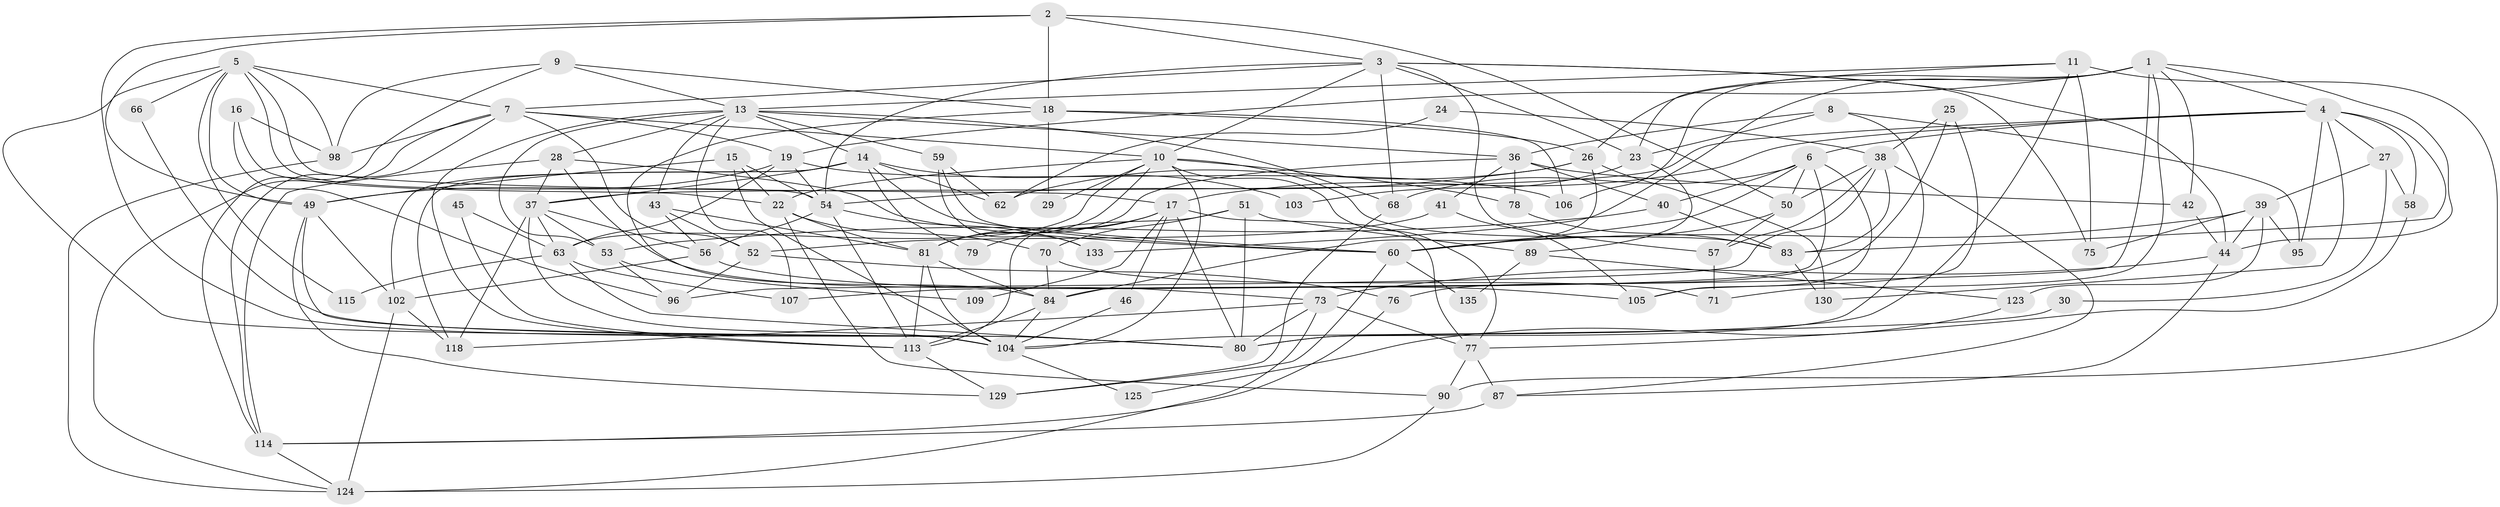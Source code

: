 // Generated by graph-tools (version 1.1) at 2025/52/02/27/25 19:52:07]
// undirected, 89 vertices, 220 edges
graph export_dot {
graph [start="1"]
  node [color=gray90,style=filled];
  1 [super="+33"];
  2 [super="+32"];
  3 [super="+120"];
  4 [super="+126"];
  5 [super="+35"];
  6 [super="+31"];
  7 [super="+34"];
  8;
  9 [super="+12"];
  10 [super="+69"];
  11 [super="+21"];
  13 [super="+65"];
  14 [super="+85"];
  15;
  16;
  17 [super="+47"];
  18 [super="+72"];
  19 [super="+20"];
  22 [super="+48"];
  23 [super="+88"];
  24;
  25;
  26 [super="+74"];
  27 [super="+110"];
  28 [super="+64"];
  29;
  30;
  36 [super="+67"];
  37 [super="+99"];
  38 [super="+100"];
  39;
  40;
  41;
  42;
  43;
  44 [super="+92"];
  45;
  46;
  49 [super="+97"];
  50 [super="+86"];
  51;
  52 [super="+61"];
  53 [super="+55"];
  54 [super="+101"];
  56 [super="+91"];
  57;
  58;
  59;
  60 [super="+119"];
  62;
  63 [super="+111"];
  66;
  68;
  70 [super="+112"];
  71;
  73 [super="+82"];
  75;
  76;
  77 [super="+108"];
  78;
  79;
  80 [super="+94"];
  81 [super="+93"];
  83 [super="+121"];
  84 [super="+132"];
  87;
  89;
  90;
  95;
  96;
  98;
  102 [super="+134"];
  103;
  104 [super="+117"];
  105 [super="+122"];
  106;
  107;
  109;
  113 [super="+128"];
  114 [super="+116"];
  115;
  118;
  123;
  124 [super="+127"];
  125;
  129 [super="+131"];
  130;
  133;
  135;
  1 -- 133;
  1 -- 71;
  1 -- 107;
  1 -- 4;
  1 -- 42;
  1 -- 106;
  1 -- 26;
  1 -- 44;
  1 -- 19;
  2 -- 18;
  2 -- 80;
  2 -- 3;
  2 -- 50;
  2 -- 49;
  3 -- 54;
  3 -- 68;
  3 -- 75;
  3 -- 57;
  3 -- 44;
  3 -- 10;
  3 -- 7;
  3 -- 23;
  4 -- 37;
  4 -- 58;
  4 -- 95;
  4 -- 130;
  4 -- 83;
  4 -- 6;
  4 -- 27;
  4 -- 17;
  5 -- 98;
  5 -- 49;
  5 -- 66;
  5 -- 115;
  5 -- 54;
  5 -- 104;
  5 -- 7;
  5 -- 17;
  6 -- 68;
  6 -- 40;
  6 -- 105;
  6 -- 60;
  6 -- 84;
  6 -- 50;
  7 -- 98;
  7 -- 124;
  7 -- 114;
  7 -- 19;
  7 -- 52;
  7 -- 10;
  8 -- 95;
  8 -- 80;
  8 -- 36;
  8 -- 23;
  9 -- 98;
  9 -- 114;
  9 -- 13;
  9 -- 18;
  10 -- 83;
  10 -- 63;
  10 -- 78;
  10 -- 81;
  10 -- 77;
  10 -- 104;
  10 -- 29;
  10 -- 22;
  11 -- 13;
  11 -- 23;
  11 -- 75;
  11 -- 90;
  11 -- 80;
  13 -- 68;
  13 -- 14 [weight=2];
  13 -- 28;
  13 -- 43;
  13 -- 59;
  13 -- 113;
  13 -- 107;
  13 -- 53;
  13 -- 36;
  14 -- 62;
  14 -- 79;
  14 -- 37;
  14 -- 118;
  14 -- 103;
  14 -- 102;
  14 -- 60;
  15 -- 49;
  15 -- 54;
  15 -- 104;
  15 -- 22;
  16 -- 22;
  16 -- 96;
  16 -- 98;
  17 -- 81;
  17 -- 79;
  17 -- 109;
  17 -- 77;
  17 -- 46;
  17 -- 80;
  18 -- 84;
  18 -- 106;
  18 -- 26;
  18 -- 29;
  19 -- 54;
  19 -- 106;
  19 -- 63;
  19 -- 49;
  22 -- 81;
  22 -- 70;
  22 -- 90;
  23 -- 103;
  23 -- 89;
  24 -- 62;
  24 -- 38;
  25 -- 76;
  25 -- 38;
  25 -- 105;
  26 -- 54;
  26 -- 130;
  26 -- 84;
  26 -- 62;
  27 -- 58;
  27 -- 30;
  27 -- 39;
  28 -- 37;
  28 -- 73;
  28 -- 60;
  28 -- 114;
  30 -- 104;
  36 -- 40;
  36 -- 78;
  36 -- 81;
  36 -- 41;
  36 -- 42;
  37 -- 118;
  37 -- 104;
  37 -- 63;
  37 -- 53;
  37 -- 56;
  38 -- 96;
  38 -- 83 [weight=2];
  38 -- 87;
  38 -- 57;
  38 -- 50;
  39 -- 75;
  39 -- 60;
  39 -- 95;
  39 -- 123;
  39 -- 44;
  40 -- 83;
  40 -- 53;
  41 -- 105;
  41 -- 52;
  42 -- 44;
  43 -- 81;
  43 -- 56;
  43 -- 52;
  44 -- 87;
  44 -- 73;
  45 -- 113;
  45 -- 63;
  46 -- 104;
  49 -- 104;
  49 -- 129;
  49 -- 102;
  50 -- 60;
  50 -- 57;
  51 -- 70;
  51 -- 89;
  51 -- 113;
  51 -- 80;
  52 -- 96;
  52 -- 76;
  53 -- 96;
  53 -- 109;
  54 -- 56;
  54 -- 113;
  54 -- 133;
  56 -- 105;
  56 -- 102;
  57 -- 71;
  58 -- 77;
  59 -- 62;
  59 -- 133;
  59 -- 60;
  60 -- 135 [weight=2];
  60 -- 129;
  63 -- 115;
  63 -- 107;
  63 -- 80;
  66 -- 80;
  68 -- 129;
  70 -- 71;
  70 -- 84;
  73 -- 118;
  73 -- 77;
  73 -- 124;
  73 -- 80;
  76 -- 114;
  77 -- 87;
  77 -- 90;
  78 -- 83;
  81 -- 104;
  81 -- 84;
  81 -- 113;
  83 -- 130;
  84 -- 104;
  84 -- 113;
  87 -- 114;
  89 -- 135;
  89 -- 123;
  90 -- 124;
  98 -- 124;
  102 -- 124;
  102 -- 118;
  104 -- 125;
  113 -- 129;
  114 -- 124;
  123 -- 125;
}
